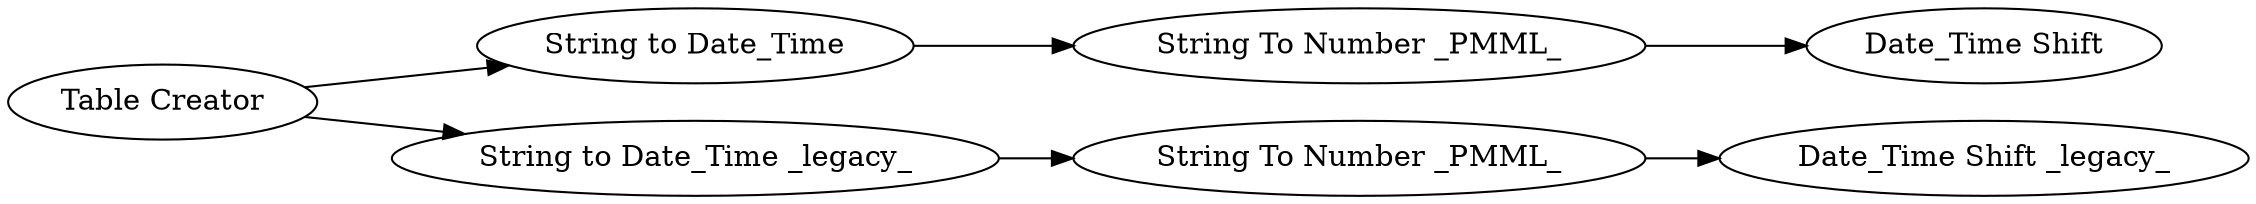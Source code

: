digraph {
	20 [label="Date_Time Shift"]
	21 [label="Table Creator"]
	22 [label="String To Number _PMML_"]
	23 [label="String to Date_Time"]
	24 [label="String to Date_Time _legacy_"]
	25 [label="Date_Time Shift _legacy_"]
	26 [label="String To Number _PMML_"]
	21 -> 23
	21 -> 24
	22 -> 20
	23 -> 22
	24 -> 26
	26 -> 25
	rankdir=LR
}
